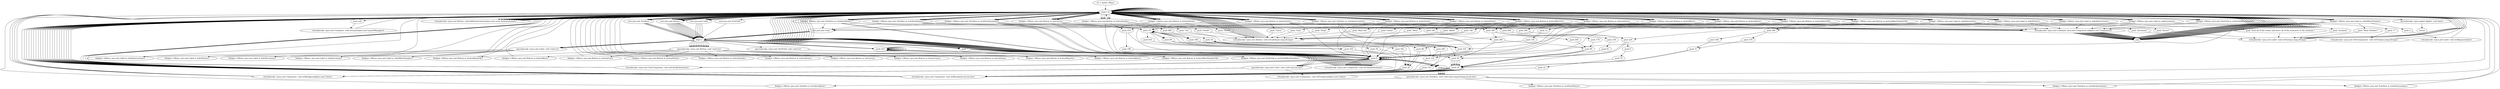 digraph "" {
    "r0 := @this: Mines"
    "load.r r0"
    "r0 := @this: Mines"->"load.r r0";
    "new java.awt.TextArea"
    "load.r r0"->"new java.awt.TextArea";
    "dup1.r"
    "new java.awt.TextArea"->"dup1.r";
    "push \"\""
    "dup1.r"->"push \"\"";
    "push 0"
    "push \"\""->"push 0";
    "push 0"->"push 0";
    "push 1"
    "push 0"->"push 1";
    "specialinvoke <java.awt.TextArea: void <init>(java.lang.String,int,int,int)>"
    "push 1"->"specialinvoke <java.awt.TextArea: void <init>(java.lang.String,int,int,int)>";
    "fieldput <Mines: java.awt.TextArea m_textAreaAbout>"
    "specialinvoke <java.awt.TextArea: void <init>(java.lang.String,int,int,int)>"->"fieldput <Mines: java.awt.TextArea m_textAreaAbout>";
    "fieldput <Mines: java.awt.TextArea m_textAreaAbout>"->"load.r r0";
    "new java.awt.Button"
    "load.r r0"->"new java.awt.Button";
    "new java.awt.Button"->"dup1.r";
    "specialinvoke <java.awt.Button: void <init>()>"
    "dup1.r"->"specialinvoke <java.awt.Button: void <init>()>";
    "fieldput <Mines: java.awt.Button m_buttonAboutOk>"
    "specialinvoke <java.awt.Button: void <init>()>"->"fieldput <Mines: java.awt.Button m_buttonAboutOk>";
    "fieldput <Mines: java.awt.Button m_buttonAboutOk>"->"load.r r0";
    "new java.awt.Label"
    "load.r r0"->"new java.awt.Label";
    "new java.awt.Label"->"dup1.r";
    "specialinvoke <java.awt.Label: void <init>()>"
    "dup1.r"->"specialinvoke <java.awt.Label: void <init>()>";
    "fieldput <Mines: java.awt.Label m_labelInstructions>"
    "specialinvoke <java.awt.Label: void <init>()>"->"fieldput <Mines: java.awt.Label m_labelInstructions>";
    "fieldput <Mines: java.awt.Label m_labelInstructions>"->"load.r r0";
    "load.r r0"->"new java.awt.Label";
    "new java.awt.Label"->"dup1.r";
    "dup1.r"->"specialinvoke <java.awt.Label: void <init>()>";
    "fieldput <Mines: java.awt.Label m_labelStatus>"
    "specialinvoke <java.awt.Label: void <init>()>"->"fieldput <Mines: java.awt.Label m_labelStatus>";
    "fieldput <Mines: java.awt.Label m_labelStatus>"->"load.r r0";
    "load.r r0"->"new java.awt.TextArea";
    "new java.awt.TextArea"->"dup1.r";
    "dup1.r"->"push \"\"";
    "push \"\""->"push 0";
    "push 0"->"push 0";
    "push 0"->"push 1";
    "push 1"->"specialinvoke <java.awt.TextArea: void <init>(java.lang.String,int,int,int)>";
    "fieldput <Mines: java.awt.TextArea m_textAreaStatus>"
    "specialinvoke <java.awt.TextArea: void <init>(java.lang.String,int,int,int)>"->"fieldput <Mines: java.awt.TextArea m_textAreaStatus>";
    "fieldput <Mines: java.awt.TextArea m_textAreaStatus>"->"load.r r0";
    "load.r r0"->"new java.awt.Label";
    "new java.awt.Label"->"dup1.r";
    "dup1.r"->"specialinvoke <java.awt.Label: void <init>()>";
    "fieldput <Mines: java.awt.Label m_labelInventory>"
    "specialinvoke <java.awt.Label: void <init>()>"->"fieldput <Mines: java.awt.Label m_labelInventory>";
    "fieldput <Mines: java.awt.Label m_labelInventory>"->"load.r r0";
    "load.r r0"->"new java.awt.TextArea";
    "new java.awt.TextArea"->"dup1.r";
    "dup1.r"->"push \"\"";
    "push \"\""->"push 0";
    "push 0"->"push 0";
    "push 0"->"push 1";
    "push 1"->"specialinvoke <java.awt.TextArea: void <init>(java.lang.String,int,int,int)>";
    "fieldput <Mines: java.awt.TextArea m_textAreaInventory>"
    "specialinvoke <java.awt.TextArea: void <init>(java.lang.String,int,int,int)>"->"fieldput <Mines: java.awt.TextArea m_textAreaInventory>";
    "fieldput <Mines: java.awt.TextArea m_textAreaInventory>"->"load.r r0";
    "load.r r0"->"new java.awt.Label";
    "new java.awt.Label"->"dup1.r";
    "dup1.r"->"specialinvoke <java.awt.Label: void <init>()>";
    "fieldput <Mines: java.awt.Label m_labelLocation>"
    "specialinvoke <java.awt.Label: void <init>()>"->"fieldput <Mines: java.awt.Label m_labelLocation>";
    "fieldput <Mines: java.awt.Label m_labelLocation>"->"load.r r0";
    "load.r r0"->"new java.awt.TextArea";
    "new java.awt.TextArea"->"dup1.r";
    "dup1.r"->"push \"\"";
    "push \"\""->"push 0";
    "push 0"->"push 0";
    "push 0"->"push 1";
    "push 1"->"specialinvoke <java.awt.TextArea: void <init>(java.lang.String,int,int,int)>";
    "fieldput <Mines: java.awt.TextArea m_textAreaLocation>"
    "specialinvoke <java.awt.TextArea: void <init>(java.lang.String,int,int,int)>"->"fieldput <Mines: java.awt.TextArea m_textAreaLocation>";
    "fieldput <Mines: java.awt.TextArea m_textAreaLocation>"->"load.r r0";
    "load.r r0"->"new java.awt.Button";
    "new java.awt.Button"->"dup1.r";
    "dup1.r"->"specialinvoke <java.awt.Button: void <init>()>";
    "fieldput <Mines: java.awt.Button m_buttonWest>"
    "specialinvoke <java.awt.Button: void <init>()>"->"fieldput <Mines: java.awt.Button m_buttonWest>";
    "fieldput <Mines: java.awt.Button m_buttonWest>"->"load.r r0";
    "load.r r0"->"new java.awt.Button";
    "new java.awt.Button"->"dup1.r";
    "dup1.r"->"specialinvoke <java.awt.Button: void <init>()>";
    "fieldput <Mines: java.awt.Button m_buttonEast>"
    "specialinvoke <java.awt.Button: void <init>()>"->"fieldput <Mines: java.awt.Button m_buttonEast>";
    "fieldput <Mines: java.awt.Button m_buttonEast>"->"load.r r0";
    "load.r r0"->"new java.awt.Button";
    "new java.awt.Button"->"dup1.r";
    "dup1.r"->"specialinvoke <java.awt.Button: void <init>()>";
    "fieldput <Mines: java.awt.Button m_buttonNorth>"
    "specialinvoke <java.awt.Button: void <init>()>"->"fieldput <Mines: java.awt.Button m_buttonNorth>";
    "fieldput <Mines: java.awt.Button m_buttonNorth>"->"load.r r0";
    "load.r r0"->"new java.awt.Button";
    "new java.awt.Button"->"dup1.r";
    "dup1.r"->"specialinvoke <java.awt.Button: void <init>()>";
    "fieldput <Mines: java.awt.Button m_buttonSouth>"
    "specialinvoke <java.awt.Button: void <init>()>"->"fieldput <Mines: java.awt.Button m_buttonSouth>";
    "fieldput <Mines: java.awt.Button m_buttonSouth>"->"load.r r0";
    "load.r r0"->"new java.awt.Button";
    "new java.awt.Button"->"dup1.r";
    "dup1.r"->"specialinvoke <java.awt.Button: void <init>()>";
    "fieldput <Mines: java.awt.Button m_buttonDown>"
    "specialinvoke <java.awt.Button: void <init>()>"->"fieldput <Mines: java.awt.Button m_buttonDown>";
    "fieldput <Mines: java.awt.Button m_buttonDown>"->"load.r r0";
    "load.r r0"->"new java.awt.Button";
    "new java.awt.Button"->"dup1.r";
    "dup1.r"->"specialinvoke <java.awt.Button: void <init>()>";
    "fieldput <Mines: java.awt.Button m_buttonUp>"
    "specialinvoke <java.awt.Button: void <init>()>"->"fieldput <Mines: java.awt.Button m_buttonUp>";
    "fieldput <Mines: java.awt.Button m_buttonUp>"->"load.r r0";
    "load.r r0"->"new java.awt.Button";
    "new java.awt.Button"->"dup1.r";
    "dup1.r"->"specialinvoke <java.awt.Button: void <init>()>";
    "fieldput <Mines: java.awt.Button m_buttonCarry>"
    "specialinvoke <java.awt.Button: void <init>()>"->"fieldput <Mines: java.awt.Button m_buttonCarry>";
    "fieldput <Mines: java.awt.Button m_buttonCarry>"->"load.r r0";
    "load.r r0"->"new java.awt.Button";
    "new java.awt.Button"->"dup1.r";
    "dup1.r"->"specialinvoke <java.awt.Button: void <init>()>";
    "fieldput <Mines: java.awt.Button m_buttonDrop>"
    "specialinvoke <java.awt.Button: void <init>()>"->"fieldput <Mines: java.awt.Button m_buttonDrop>";
    "fieldput <Mines: java.awt.Button m_buttonDrop>"->"load.r r0";
    "load.r r0"->"new java.awt.Button";
    "new java.awt.Button"->"dup1.r";
    "dup1.r"->"specialinvoke <java.awt.Button: void <init>()>";
    "fieldput <Mines: java.awt.Button m_buttonWayOut>"
    "specialinvoke <java.awt.Button: void <init>()>"->"fieldput <Mines: java.awt.Button m_buttonWayOut>";
    "fieldput <Mines: java.awt.Button m_buttonWayOut>"->"load.r r0";
    "load.r r0"->"new java.awt.Button";
    "new java.awt.Button"->"dup1.r";
    "dup1.r"->"specialinvoke <java.awt.Button: void <init>()>";
    "fieldput <Mines: java.awt.Button m_buttonAbout>"
    "specialinvoke <java.awt.Button: void <init>()>"->"fieldput <Mines: java.awt.Button m_buttonAbout>";
    "fieldput <Mines: java.awt.Button m_buttonAbout>"->"load.r r0";
    "load.r r0"->"new java.awt.Label";
    "new java.awt.Label"->"dup1.r";
    "dup1.r"->"specialinvoke <java.awt.Label: void <init>()>";
    "fieldput <Mines: java.awt.Label m_labelMineNumber>"
    "specialinvoke <java.awt.Label: void <init>()>"->"fieldput <Mines: java.awt.Label m_labelMineNumber>";
    "fieldput <Mines: java.awt.Label m_labelMineNumber>"->"load.r r0";
    "new java.awt.TextField"
    "load.r r0"->"new java.awt.TextField";
    "new java.awt.TextField"->"dup1.r";
    "specialinvoke <java.awt.TextField: void <init>()>"
    "dup1.r"->"specialinvoke <java.awt.TextField: void <init>()>";
    "fieldput <Mines: java.awt.TextField m_textFieldMineNumber>"
    "specialinvoke <java.awt.TextField: void <init>()>"->"fieldput <Mines: java.awt.TextField m_textFieldMineNumber>";
    "fieldput <Mines: java.awt.TextField m_textFieldMineNumber>"->"load.r r0";
    "load.r r0"->"new java.awt.Button";
    "new java.awt.Button"->"dup1.r";
    "dup1.r"->"specialinvoke <java.awt.Button: void <init>()>";
    "fieldput <Mines: java.awt.Button m_buttonMineNumberOk>"
    "specialinvoke <java.awt.Button: void <init>()>"->"fieldput <Mines: java.awt.Button m_buttonMineNumberOk>";
    "fieldput <Mines: java.awt.Button m_buttonMineNumberOk>"->"load.r r0";
    "push null"
    "load.r r0"->"push null";
    "virtualinvoke <java.awt.Container: void setLayout(java.awt.LayoutManager)>"
    "push null"->"virtualinvoke <java.awt.Container: void setLayout(java.awt.LayoutManager)>";
    "virtualinvoke <java.awt.Container: void setLayout(java.awt.LayoutManager)>"->"load.r r0";
    "fieldget <Mines: java.awt.TextArea m_textAreaAbout>"
    "load.r r0"->"fieldget <Mines: java.awt.TextArea m_textAreaAbout>";
    "new java.awt.Color"
    "fieldget <Mines: java.awt.TextArea m_textAreaAbout>"->"new java.awt.Color";
    "new java.awt.Color"->"dup1.r";
    "push 255"
    "dup1.r"->"push 255";
    "push 255"->"push 255";
    "push 255"->"push 255";
    "specialinvoke <java.awt.Color: void <init>(int,int,int)>"
    "push 255"->"specialinvoke <java.awt.Color: void <init>(int,int,int)>";
    "virtualinvoke <java.awt.Component: void setBackground(java.awt.Color)>"
    "specialinvoke <java.awt.Color: void <init>(int,int,int)>"->"virtualinvoke <java.awt.Component: void setBackground(java.awt.Color)>";
    "virtualinvoke <java.awt.Component: void setBackground(java.awt.Color)>"->"load.r r0";
    "load.r r0"->"fieldget <Mines: java.awt.TextArea m_textAreaAbout>";
    "fieldget <Mines: java.awt.TextArea m_textAreaAbout>"->"push 0";
    "virtualinvoke <java.awt.TextComponent: void setEditable(boolean)>"
    "push 0"->"virtualinvoke <java.awt.TextComponent: void setEditable(boolean)>";
    "virtualinvoke <java.awt.TextComponent: void setEditable(boolean)>"->"load.r r0";
    "load.r r0"->"fieldget <Mines: java.awt.TextArea m_textAreaAbout>";
    "fieldget <Mines: java.awt.TextArea m_textAreaAbout>"->"push 0";
    "virtualinvoke <java.awt.Component: void setVisible(boolean)>"
    "push 0"->"virtualinvoke <java.awt.Component: void setVisible(boolean)>";
    "virtualinvoke <java.awt.Component: void setVisible(boolean)>"->"load.r r0";
    "load.r r0"->"load.r r0";
    "load.r r0"->"fieldget <Mines: java.awt.TextArea m_textAreaAbout>";
    "virtualinvoke <java.awt.Container: java.awt.Component add(java.awt.Component)>"
    "fieldget <Mines: java.awt.TextArea m_textAreaAbout>"->"virtualinvoke <java.awt.Container: java.awt.Component add(java.awt.Component)>";
    "pop"
    "virtualinvoke <java.awt.Container: java.awt.Component add(java.awt.Component)>"->"pop";
    "pop"->"load.r r0";
    "load.r r0"->"fieldget <Mines: java.awt.TextArea m_textAreaAbout>";
    "push 10"
    "fieldget <Mines: java.awt.TextArea m_textAreaAbout>"->"push 10";
    "push 10"->"push 10";
    "push 610"
    "push 10"->"push 610";
    "push 250"
    "push 610"->"push 250";
    "virtualinvoke <java.awt.Component: void setBounds(int,int,int,int)>"
    "push 250"->"virtualinvoke <java.awt.Component: void setBounds(int,int,int,int)>";
    "virtualinvoke <java.awt.Component: void setBounds(int,int,int,int)>"->"load.r r0";
    "fieldget <Mines: java.awt.Button m_buttonAboutOk>"
    "load.r r0"->"fieldget <Mines: java.awt.Button m_buttonAboutOk>";
    "push \"Ok\""
    "fieldget <Mines: java.awt.Button m_buttonAboutOk>"->"push \"Ok\"";
    "virtualinvoke <java.awt.Button: void setLabel(java.lang.String)>"
    "push \"Ok\""->"virtualinvoke <java.awt.Button: void setLabel(java.lang.String)>";
    "virtualinvoke <java.awt.Button: void setLabel(java.lang.String)>"->"load.r r0";
    "load.r r0"->"fieldget <Mines: java.awt.Button m_buttonAboutOk>";
    "fieldget <Mines: java.awt.Button m_buttonAboutOk>"->"push 0";
    "push 0"->"virtualinvoke <java.awt.Component: void setVisible(boolean)>";
    "virtualinvoke <java.awt.Component: void setVisible(boolean)>"->"load.r r0";
    "load.r r0"->"fieldget <Mines: java.awt.Button m_buttonAboutOk>";
    "fieldget <Mines: java.awt.Button m_buttonAboutOk>"->"load.r r0";
    "virtualinvoke <java.awt.Button: void addActionListener(java.awt.event.ActionListener)>"
    "load.r r0"->"virtualinvoke <java.awt.Button: void addActionListener(java.awt.event.ActionListener)>";
    "virtualinvoke <java.awt.Button: void addActionListener(java.awt.event.ActionListener)>"->"load.r r0";
    "load.r r0"->"load.r r0";
    "load.r r0"->"fieldget <Mines: java.awt.Button m_buttonAboutOk>";
    "fieldget <Mines: java.awt.Button m_buttonAboutOk>"->"virtualinvoke <java.awt.Container: java.awt.Component add(java.awt.Component)>";
    "virtualinvoke <java.awt.Container: java.awt.Component add(java.awt.Component)>"->"pop";
    "pop"->"load.r r0";
    "load.r r0"->"fieldget <Mines: java.awt.Button m_buttonAboutOk>";
    "push 290"
    "fieldget <Mines: java.awt.Button m_buttonAboutOk>"->"push 290";
    "push 270"
    "push 290"->"push 270";
    "push 31"
    "push 270"->"push 31";
    "push 24"
    "push 31"->"push 24";
    "push 24"->"virtualinvoke <java.awt.Component: void setBounds(int,int,int,int)>";
    "virtualinvoke <java.awt.Component: void setBounds(int,int,int,int)>"->"load.r r0";
    "fieldget <Mines: java.awt.Label m_labelInstructions>"
    "load.r r0"->"fieldget <Mines: java.awt.Label m_labelInstructions>";
    "push \"Visit all of the rooms and move all of the treasures to the entrance.\""
    "fieldget <Mines: java.awt.Label m_labelInstructions>"->"push \"Visit all of the rooms and move all of the treasures to the entrance.\"";
    "virtualinvoke <java.awt.Label: void setText(java.lang.String)>"
    "push \"Visit all of the rooms and move all of the treasures to the entrance.\""->"virtualinvoke <java.awt.Label: void setText(java.lang.String)>";
    "virtualinvoke <java.awt.Label: void setText(java.lang.String)>"->"load.r r0";
    "load.r r0"->"load.r r0";
    "load.r r0"->"fieldget <Mines: java.awt.Label m_labelInstructions>";
    "fieldget <Mines: java.awt.Label m_labelInstructions>"->"virtualinvoke <java.awt.Container: java.awt.Component add(java.awt.Component)>";
    "virtualinvoke <java.awt.Container: java.awt.Component add(java.awt.Component)>"->"pop";
    "pop"->"load.r r0";
    "load.r r0"->"fieldget <Mines: java.awt.Label m_labelInstructions>";
    "fieldget <Mines: java.awt.Label m_labelInstructions>"->"push 10";
    "push 90"
    "push 10"->"push 90";
    "push 592"
    "push 90"->"push 592";
    "push 20"
    "push 592"->"push 20";
    "push 20"->"virtualinvoke <java.awt.Component: void setBounds(int,int,int,int)>";
    "virtualinvoke <java.awt.Component: void setBounds(int,int,int,int)>"->"load.r r0";
    "fieldget <Mines: java.awt.Label m_labelStatus>"
    "load.r r0"->"fieldget <Mines: java.awt.Label m_labelStatus>";
    "push \"Status\""
    "fieldget <Mines: java.awt.Label m_labelStatus>"->"push \"Status\"";
    "push \"Status\""->"virtualinvoke <java.awt.Label: void setText(java.lang.String)>";
    "virtualinvoke <java.awt.Label: void setText(java.lang.String)>"->"load.r r0";
    "load.r r0"->"fieldget <Mines: java.awt.Label m_labelStatus>";
    "fieldget <Mines: java.awt.Label m_labelStatus>"->"push 0";
    "push 0"->"virtualinvoke <java.awt.Component: void setVisible(boolean)>";
    "virtualinvoke <java.awt.Component: void setVisible(boolean)>"->"load.r r0";
    "load.r r0"->"load.r r0";
    "load.r r0"->"fieldget <Mines: java.awt.Label m_labelStatus>";
    "fieldget <Mines: java.awt.Label m_labelStatus>"->"virtualinvoke <java.awt.Container: java.awt.Component add(java.awt.Component)>";
    "virtualinvoke <java.awt.Container: java.awt.Component add(java.awt.Component)>"->"pop";
    "pop"->"load.r r0";
    "load.r r0"->"fieldget <Mines: java.awt.Label m_labelStatus>";
    "fieldget <Mines: java.awt.Label m_labelStatus>"->"push 10";
    "push 10"->"push 10";
    "push 78"
    "push 10"->"push 78";
    "push 78"->"push 20";
    "push 20"->"virtualinvoke <java.awt.Component: void setBounds(int,int,int,int)>";
    "virtualinvoke <java.awt.Component: void setBounds(int,int,int,int)>"->"load.r r0";
    "fieldget <Mines: java.awt.TextArea m_textAreaStatus>"
    "load.r r0"->"fieldget <Mines: java.awt.TextArea m_textAreaStatus>";
    "fieldget <Mines: java.awt.TextArea m_textAreaStatus>"->"new java.awt.Color";
    "new java.awt.Color"->"dup1.r";
    "dup1.r"->"push 255";
    "push 255"->"push 255";
    "push 255"->"push 255";
    "push 255"->"specialinvoke <java.awt.Color: void <init>(int,int,int)>";
    "specialinvoke <java.awt.Color: void <init>(int,int,int)>"->"virtualinvoke <java.awt.Component: void setBackground(java.awt.Color)>";
    "virtualinvoke <java.awt.Component: void setBackground(java.awt.Color)>"->"load.r r0";
    "load.r r0"->"fieldget <Mines: java.awt.TextArea m_textAreaStatus>";
    "fieldget <Mines: java.awt.TextArea m_textAreaStatus>"->"push 0";
    "push 0"->"virtualinvoke <java.awt.TextComponent: void setEditable(boolean)>";
    "virtualinvoke <java.awt.TextComponent: void setEditable(boolean)>"->"load.r r0";
    "load.r r0"->"fieldget <Mines: java.awt.TextArea m_textAreaStatus>";
    "fieldget <Mines: java.awt.TextArea m_textAreaStatus>"->"push 0";
    "push 0"->"virtualinvoke <java.awt.Component: void setVisible(boolean)>";
    "virtualinvoke <java.awt.Component: void setVisible(boolean)>"->"load.r r0";
    "load.r r0"->"load.r r0";
    "load.r r0"->"fieldget <Mines: java.awt.TextArea m_textAreaStatus>";
    "fieldget <Mines: java.awt.TextArea m_textAreaStatus>"->"virtualinvoke <java.awt.Container: java.awt.Component add(java.awt.Component)>";
    "virtualinvoke <java.awt.Container: java.awt.Component add(java.awt.Component)>"->"pop";
    "pop"->"load.r r0";
    "load.r r0"->"fieldget <Mines: java.awt.TextArea m_textAreaStatus>";
    "fieldget <Mines: java.awt.TextArea m_textAreaStatus>"->"push 10";
    "push 34"
    "push 10"->"push 34";
    "push 280"
    "push 34"->"push 280";
    "push 116"
    "push 280"->"push 116";
    "push 116"->"virtualinvoke <java.awt.Component: void setBounds(int,int,int,int)>";
    "virtualinvoke <java.awt.Component: void setBounds(int,int,int,int)>"->"load.r r0";
    "fieldget <Mines: java.awt.Label m_labelInventory>"
    "load.r r0"->"fieldget <Mines: java.awt.Label m_labelInventory>";
    "push \"Inventory\""
    "fieldget <Mines: java.awt.Label m_labelInventory>"->"push \"Inventory\"";
    "push \"Inventory\""->"virtualinvoke <java.awt.Label: void setText(java.lang.String)>";
    "virtualinvoke <java.awt.Label: void setText(java.lang.String)>"->"load.r r0";
    "load.r r0"->"fieldget <Mines: java.awt.Label m_labelInventory>";
    "fieldget <Mines: java.awt.Label m_labelInventory>"->"push 0";
    "push 0"->"virtualinvoke <java.awt.Component: void setVisible(boolean)>";
    "virtualinvoke <java.awt.Component: void setVisible(boolean)>"->"load.r r0";
    "load.r r0"->"load.r r0";
    "load.r r0"->"fieldget <Mines: java.awt.Label m_labelInventory>";
    "fieldget <Mines: java.awt.Label m_labelInventory>"->"virtualinvoke <java.awt.Container: java.awt.Component add(java.awt.Component)>";
    "virtualinvoke <java.awt.Container: java.awt.Component add(java.awt.Component)>"->"pop";
    "pop"->"load.r r0";
    "load.r r0"->"fieldget <Mines: java.awt.Label m_labelInventory>";
    "push 12"
    "fieldget <Mines: java.awt.Label m_labelInventory>"->"push 12";
    "push 156"
    "push 12"->"push 156";
    "push 88"
    "push 156"->"push 88";
    "push 88"->"push 20";
    "push 20"->"virtualinvoke <java.awt.Component: void setBounds(int,int,int,int)>";
    "virtualinvoke <java.awt.Component: void setBounds(int,int,int,int)>"->"load.r r0";
    "fieldget <Mines: java.awt.TextArea m_textAreaInventory>"
    "load.r r0"->"fieldget <Mines: java.awt.TextArea m_textAreaInventory>";
    "fieldget <Mines: java.awt.TextArea m_textAreaInventory>"->"new java.awt.Color";
    "new java.awt.Color"->"dup1.r";
    "dup1.r"->"push 255";
    "push 255"->"push 255";
    "push 255"->"push 255";
    "push 255"->"specialinvoke <java.awt.Color: void <init>(int,int,int)>";
    "specialinvoke <java.awt.Color: void <init>(int,int,int)>"->"virtualinvoke <java.awt.Component: void setBackground(java.awt.Color)>";
    "virtualinvoke <java.awt.Component: void setBackground(java.awt.Color)>"->"load.r r0";
    "load.r r0"->"fieldget <Mines: java.awt.TextArea m_textAreaInventory>";
    "fieldget <Mines: java.awt.TextArea m_textAreaInventory>"->"push 0";
    "push 0"->"virtualinvoke <java.awt.TextComponent: void setEditable(boolean)>";
    "virtualinvoke <java.awt.TextComponent: void setEditable(boolean)>"->"load.r r0";
    "load.r r0"->"fieldget <Mines: java.awt.TextArea m_textAreaInventory>";
    "fieldget <Mines: java.awt.TextArea m_textAreaInventory>"->"push 0";
    "push 0"->"virtualinvoke <java.awt.Component: void setVisible(boolean)>";
    "virtualinvoke <java.awt.Component: void setVisible(boolean)>"->"load.r r0";
    "load.r r0"->"load.r r0";
    "load.r r0"->"fieldget <Mines: java.awt.TextArea m_textAreaInventory>";
    "fieldget <Mines: java.awt.TextArea m_textAreaInventory>"->"virtualinvoke <java.awt.Container: java.awt.Component add(java.awt.Component)>";
    "virtualinvoke <java.awt.Container: java.awt.Component add(java.awt.Component)>"->"pop";
    "pop"->"load.r r0";
    "load.r r0"->"fieldget <Mines: java.awt.TextArea m_textAreaInventory>";
    "fieldget <Mines: java.awt.TextArea m_textAreaInventory>"->"push 10";
    "push 180"
    "push 10"->"push 180";
    "push 180"->"push 280";
    "push 120"
    "push 280"->"push 120";
    "push 120"->"virtualinvoke <java.awt.Component: void setBounds(int,int,int,int)>";
    "virtualinvoke <java.awt.Component: void setBounds(int,int,int,int)>"->"load.r r0";
    "fieldget <Mines: java.awt.Label m_labelLocation>"
    "load.r r0"->"fieldget <Mines: java.awt.Label m_labelLocation>";
    "push \"Location\""
    "fieldget <Mines: java.awt.Label m_labelLocation>"->"push \"Location\"";
    "push \"Location\""->"virtualinvoke <java.awt.Label: void setText(java.lang.String)>";
    "virtualinvoke <java.awt.Label: void setText(java.lang.String)>"->"load.r r0";
    "load.r r0"->"fieldget <Mines: java.awt.Label m_labelLocation>";
    "fieldget <Mines: java.awt.Label m_labelLocation>"->"push 0";
    "push 0"->"virtualinvoke <java.awt.Component: void setVisible(boolean)>";
    "virtualinvoke <java.awt.Component: void setVisible(boolean)>"->"load.r r0";
    "load.r r0"->"load.r r0";
    "load.r r0"->"fieldget <Mines: java.awt.Label m_labelLocation>";
    "fieldget <Mines: java.awt.Label m_labelLocation>"->"virtualinvoke <java.awt.Container: java.awt.Component add(java.awt.Component)>";
    "virtualinvoke <java.awt.Container: java.awt.Component add(java.awt.Component)>"->"pop";
    "pop"->"load.r r0";
    "load.r r0"->"fieldget <Mines: java.awt.Label m_labelLocation>";
    "push 310"
    "fieldget <Mines: java.awt.Label m_labelLocation>"->"push 310";
    "push 310"->"push 10";
    "push 10"->"push 88";
    "push 88"->"push 20";
    "push 20"->"virtualinvoke <java.awt.Component: void setBounds(int,int,int,int)>";
    "virtualinvoke <java.awt.Component: void setBounds(int,int,int,int)>"->"load.r r0";
    "fieldget <Mines: java.awt.TextArea m_textAreaLocation>"
    "load.r r0"->"fieldget <Mines: java.awt.TextArea m_textAreaLocation>";
    "fieldget <Mines: java.awt.TextArea m_textAreaLocation>"->"new java.awt.Color";
    "new java.awt.Color"->"dup1.r";
    "dup1.r"->"push 255";
    "push 255"->"push 255";
    "push 255"->"push 255";
    "push 255"->"specialinvoke <java.awt.Color: void <init>(int,int,int)>";
    "specialinvoke <java.awt.Color: void <init>(int,int,int)>"->"virtualinvoke <java.awt.Component: void setBackground(java.awt.Color)>";
    "virtualinvoke <java.awt.Component: void setBackground(java.awt.Color)>"->"load.r r0";
    "load.r r0"->"fieldget <Mines: java.awt.TextArea m_textAreaLocation>";
    "fieldget <Mines: java.awt.TextArea m_textAreaLocation>"->"push 0";
    "push 0"->"virtualinvoke <java.awt.TextComponent: void setEditable(boolean)>";
    "virtualinvoke <java.awt.TextComponent: void setEditable(boolean)>"->"load.r r0";
    "load.r r0"->"fieldget <Mines: java.awt.TextArea m_textAreaLocation>";
    "fieldget <Mines: java.awt.TextArea m_textAreaLocation>"->"push 0";
    "push 0"->"virtualinvoke <java.awt.Component: void setVisible(boolean)>";
    "virtualinvoke <java.awt.Component: void setVisible(boolean)>"->"load.r r0";
    "load.r r0"->"load.r r0";
    "load.r r0"->"fieldget <Mines: java.awt.TextArea m_textAreaLocation>";
    "fieldget <Mines: java.awt.TextArea m_textAreaLocation>"->"virtualinvoke <java.awt.Container: java.awt.Component add(java.awt.Component)>";
    "virtualinvoke <java.awt.Container: java.awt.Component add(java.awt.Component)>"->"pop";
    "pop"->"load.r r0";
    "load.r r0"->"fieldget <Mines: java.awt.TextArea m_textAreaLocation>";
    "fieldget <Mines: java.awt.TextArea m_textAreaLocation>"->"push 310";
    "push 310"->"push 34";
    "push 34"->"push 310";
    "push 310"->"push 116";
    "push 116"->"virtualinvoke <java.awt.Component: void setBounds(int,int,int,int)>";
    "virtualinvoke <java.awt.Component: void setBounds(int,int,int,int)>"->"load.r r0";
    "fieldget <Mines: java.awt.Button m_buttonWest>"
    "load.r r0"->"fieldget <Mines: java.awt.Button m_buttonWest>";
    "push \"West\""
    "fieldget <Mines: java.awt.Button m_buttonWest>"->"push \"West\"";
    "push \"West\""->"virtualinvoke <java.awt.Button: void setLabel(java.lang.String)>";
    "virtualinvoke <java.awt.Button: void setLabel(java.lang.String)>"->"load.r r0";
    "load.r r0"->"fieldget <Mines: java.awt.Button m_buttonWest>";
    "fieldget <Mines: java.awt.Button m_buttonWest>"->"push 0";
    "push 0"->"virtualinvoke <java.awt.Component: void setVisible(boolean)>";
    "virtualinvoke <java.awt.Component: void setVisible(boolean)>"->"load.r r0";
    "load.r r0"->"fieldget <Mines: java.awt.Button m_buttonWest>";
    "fieldget <Mines: java.awt.Button m_buttonWest>"->"load.r r0";
    "load.r r0"->"virtualinvoke <java.awt.Button: void addActionListener(java.awt.event.ActionListener)>";
    "virtualinvoke <java.awt.Button: void addActionListener(java.awt.event.ActionListener)>"->"load.r r0";
    "load.r r0"->"load.r r0";
    "load.r r0"->"fieldget <Mines: java.awt.Button m_buttonWest>";
    "fieldget <Mines: java.awt.Button m_buttonWest>"->"virtualinvoke <java.awt.Container: java.awt.Component add(java.awt.Component)>";
    "virtualinvoke <java.awt.Container: java.awt.Component add(java.awt.Component)>"->"pop";
    "pop"->"load.r r0";
    "load.r r0"->"fieldget <Mines: java.awt.Button m_buttonWest>";
    "push 360"
    "fieldget <Mines: java.awt.Button m_buttonWest>"->"push 360";
    "push 220"
    "push 360"->"push 220";
    "push 50"
    "push 220"->"push 50";
    "push 50"->"push 24";
    "push 24"->"virtualinvoke <java.awt.Component: void setBounds(int,int,int,int)>";
    "virtualinvoke <java.awt.Component: void setBounds(int,int,int,int)>"->"load.r r0";
    "fieldget <Mines: java.awt.Button m_buttonEast>"
    "load.r r0"->"fieldget <Mines: java.awt.Button m_buttonEast>";
    "push \"East\""
    "fieldget <Mines: java.awt.Button m_buttonEast>"->"push \"East\"";
    "push \"East\""->"virtualinvoke <java.awt.Button: void setLabel(java.lang.String)>";
    "virtualinvoke <java.awt.Button: void setLabel(java.lang.String)>"->"load.r r0";
    "load.r r0"->"fieldget <Mines: java.awt.Button m_buttonEast>";
    "fieldget <Mines: java.awt.Button m_buttonEast>"->"push 0";
    "push 0"->"virtualinvoke <java.awt.Component: void setVisible(boolean)>";
    "virtualinvoke <java.awt.Component: void setVisible(boolean)>"->"load.r r0";
    "load.r r0"->"fieldget <Mines: java.awt.Button m_buttonEast>";
    "fieldget <Mines: java.awt.Button m_buttonEast>"->"load.r r0";
    "load.r r0"->"virtualinvoke <java.awt.Button: void addActionListener(java.awt.event.ActionListener)>";
    "virtualinvoke <java.awt.Button: void addActionListener(java.awt.event.ActionListener)>"->"load.r r0";
    "load.r r0"->"load.r r0";
    "load.r r0"->"fieldget <Mines: java.awt.Button m_buttonEast>";
    "fieldget <Mines: java.awt.Button m_buttonEast>"->"virtualinvoke <java.awt.Container: java.awt.Component add(java.awt.Component)>";
    "virtualinvoke <java.awt.Container: java.awt.Component add(java.awt.Component)>"->"pop";
    "pop"->"load.r r0";
    "load.r r0"->"fieldget <Mines: java.awt.Button m_buttonEast>";
    "push 460"
    "fieldget <Mines: java.awt.Button m_buttonEast>"->"push 460";
    "push 460"->"push 220";
    "push 220"->"push 50";
    "push 50"->"push 24";
    "push 24"->"virtualinvoke <java.awt.Component: void setBounds(int,int,int,int)>";
    "virtualinvoke <java.awt.Component: void setBounds(int,int,int,int)>"->"load.r r0";
    "fieldget <Mines: java.awt.Button m_buttonNorth>"
    "load.r r0"->"fieldget <Mines: java.awt.Button m_buttonNorth>";
    "push \"North\""
    "fieldget <Mines: java.awt.Button m_buttonNorth>"->"push \"North\"";
    "push \"North\""->"virtualinvoke <java.awt.Button: void setLabel(java.lang.String)>";
    "virtualinvoke <java.awt.Button: void setLabel(java.lang.String)>"->"load.r r0";
    "load.r r0"->"fieldget <Mines: java.awt.Button m_buttonNorth>";
    "fieldget <Mines: java.awt.Button m_buttonNorth>"->"push 0";
    "push 0"->"virtualinvoke <java.awt.Component: void setVisible(boolean)>";
    "virtualinvoke <java.awt.Component: void setVisible(boolean)>"->"load.r r0";
    "load.r r0"->"fieldget <Mines: java.awt.Button m_buttonNorth>";
    "fieldget <Mines: java.awt.Button m_buttonNorth>"->"load.r r0";
    "load.r r0"->"virtualinvoke <java.awt.Button: void addActionListener(java.awt.event.ActionListener)>";
    "virtualinvoke <java.awt.Button: void addActionListener(java.awt.event.ActionListener)>"->"load.r r0";
    "load.r r0"->"load.r r0";
    "load.r r0"->"fieldget <Mines: java.awt.Button m_buttonNorth>";
    "fieldget <Mines: java.awt.Button m_buttonNorth>"->"virtualinvoke <java.awt.Container: java.awt.Component add(java.awt.Component)>";
    "virtualinvoke <java.awt.Container: java.awt.Component add(java.awt.Component)>"->"pop";
    "pop"->"load.r r0";
    "load.r r0"->"fieldget <Mines: java.awt.Button m_buttonNorth>";
    "push 410"
    "fieldget <Mines: java.awt.Button m_buttonNorth>"->"push 410";
    "push 190"
    "push 410"->"push 190";
    "push 190"->"push 50";
    "push 50"->"push 24";
    "push 24"->"virtualinvoke <java.awt.Component: void setBounds(int,int,int,int)>";
    "virtualinvoke <java.awt.Component: void setBounds(int,int,int,int)>"->"load.r r0";
    "fieldget <Mines: java.awt.Button m_buttonSouth>"
    "load.r r0"->"fieldget <Mines: java.awt.Button m_buttonSouth>";
    "push \"South\""
    "fieldget <Mines: java.awt.Button m_buttonSouth>"->"push \"South\"";
    "push \"South\""->"virtualinvoke <java.awt.Button: void setLabel(java.lang.String)>";
    "virtualinvoke <java.awt.Button: void setLabel(java.lang.String)>"->"load.r r0";
    "load.r r0"->"fieldget <Mines: java.awt.Button m_buttonSouth>";
    "fieldget <Mines: java.awt.Button m_buttonSouth>"->"push 0";
    "push 0"->"virtualinvoke <java.awt.Component: void setVisible(boolean)>";
    "virtualinvoke <java.awt.Component: void setVisible(boolean)>"->"load.r r0";
    "load.r r0"->"fieldget <Mines: java.awt.Button m_buttonSouth>";
    "fieldget <Mines: java.awt.Button m_buttonSouth>"->"load.r r0";
    "load.r r0"->"virtualinvoke <java.awt.Button: void addActionListener(java.awt.event.ActionListener)>";
    "virtualinvoke <java.awt.Button: void addActionListener(java.awt.event.ActionListener)>"->"load.r r0";
    "load.r r0"->"load.r r0";
    "load.r r0"->"fieldget <Mines: java.awt.Button m_buttonSouth>";
    "fieldget <Mines: java.awt.Button m_buttonSouth>"->"virtualinvoke <java.awt.Container: java.awt.Component add(java.awt.Component)>";
    "virtualinvoke <java.awt.Container: java.awt.Component add(java.awt.Component)>"->"pop";
    "pop"->"load.r r0";
    "load.r r0"->"fieldget <Mines: java.awt.Button m_buttonSouth>";
    "fieldget <Mines: java.awt.Button m_buttonSouth>"->"push 410";
    "push 410"->"push 250";
    "push 250"->"push 50";
    "push 50"->"push 24";
    "push 24"->"virtualinvoke <java.awt.Component: void setBounds(int,int,int,int)>";
    "virtualinvoke <java.awt.Component: void setBounds(int,int,int,int)>"->"load.r r0";
    "fieldget <Mines: java.awt.Button m_buttonDown>"
    "load.r r0"->"fieldget <Mines: java.awt.Button m_buttonDown>";
    "push \"Down\""
    "fieldget <Mines: java.awt.Button m_buttonDown>"->"push \"Down\"";
    "push \"Down\""->"virtualinvoke <java.awt.Button: void setLabel(java.lang.String)>";
    "virtualinvoke <java.awt.Button: void setLabel(java.lang.String)>"->"load.r r0";
    "load.r r0"->"fieldget <Mines: java.awt.Button m_buttonDown>";
    "fieldget <Mines: java.awt.Button m_buttonDown>"->"push 0";
    "push 0"->"virtualinvoke <java.awt.Component: void setVisible(boolean)>";
    "virtualinvoke <java.awt.Component: void setVisible(boolean)>"->"load.r r0";
    "load.r r0"->"fieldget <Mines: java.awt.Button m_buttonDown>";
    "fieldget <Mines: java.awt.Button m_buttonDown>"->"load.r r0";
    "load.r r0"->"virtualinvoke <java.awt.Button: void addActionListener(java.awt.event.ActionListener)>";
    "virtualinvoke <java.awt.Button: void addActionListener(java.awt.event.ActionListener)>"->"load.r r0";
    "load.r r0"->"load.r r0";
    "load.r r0"->"fieldget <Mines: java.awt.Button m_buttonDown>";
    "fieldget <Mines: java.awt.Button m_buttonDown>"->"virtualinvoke <java.awt.Container: java.awt.Component add(java.awt.Component)>";
    "virtualinvoke <java.awt.Container: java.awt.Component add(java.awt.Component)>"->"pop";
    "pop"->"load.r r0";
    "load.r r0"->"fieldget <Mines: java.awt.Button m_buttonDown>";
    "push 340"
    "fieldget <Mines: java.awt.Button m_buttonDown>"->"push 340";
    "push 260"
    "push 340"->"push 260";
    "push 260"->"push 50";
    "push 50"->"push 24";
    "push 24"->"virtualinvoke <java.awt.Component: void setBounds(int,int,int,int)>";
    "virtualinvoke <java.awt.Component: void setBounds(int,int,int,int)>"->"load.r r0";
    "fieldget <Mines: java.awt.Button m_buttonUp>"
    "load.r r0"->"fieldget <Mines: java.awt.Button m_buttonUp>";
    "push \"Up\""
    "fieldget <Mines: java.awt.Button m_buttonUp>"->"push \"Up\"";
    "push \"Up\""->"virtualinvoke <java.awt.Button: void setLabel(java.lang.String)>";
    "virtualinvoke <java.awt.Button: void setLabel(java.lang.String)>"->"load.r r0";
    "load.r r0"->"fieldget <Mines: java.awt.Button m_buttonUp>";
    "fieldget <Mines: java.awt.Button m_buttonUp>"->"push 0";
    "push 0"->"virtualinvoke <java.awt.Component: void setVisible(boolean)>";
    "virtualinvoke <java.awt.Component: void setVisible(boolean)>"->"load.r r0";
    "load.r r0"->"fieldget <Mines: java.awt.Button m_buttonUp>";
    "fieldget <Mines: java.awt.Button m_buttonUp>"->"load.r r0";
    "load.r r0"->"virtualinvoke <java.awt.Button: void addActionListener(java.awt.event.ActionListener)>";
    "virtualinvoke <java.awt.Button: void addActionListener(java.awt.event.ActionListener)>"->"load.r r0";
    "load.r r0"->"load.r r0";
    "load.r r0"->"fieldget <Mines: java.awt.Button m_buttonUp>";
    "fieldget <Mines: java.awt.Button m_buttonUp>"->"virtualinvoke <java.awt.Container: java.awt.Component add(java.awt.Component)>";
    "virtualinvoke <java.awt.Container: java.awt.Component add(java.awt.Component)>"->"pop";
    "pop"->"load.r r0";
    "load.r r0"->"fieldget <Mines: java.awt.Button m_buttonUp>";
    "push 480"
    "fieldget <Mines: java.awt.Button m_buttonUp>"->"push 480";
    "push 480"->"push 180";
    "push 180"->"push 50";
    "push 50"->"push 24";
    "push 24"->"virtualinvoke <java.awt.Component: void setBounds(int,int,int,int)>";
    "virtualinvoke <java.awt.Component: void setBounds(int,int,int,int)>"->"load.r r0";
    "fieldget <Mines: java.awt.Button m_buttonCarry>"
    "load.r r0"->"fieldget <Mines: java.awt.Button m_buttonCarry>";
    "fieldget <Mines: java.awt.Button m_buttonCarry>"->"new java.awt.Color";
    "new java.awt.Color"->"dup1.r";
    "dup1.r"->"push 0";
    "push 0"->"push 0";
    "push 0"->"push 0";
    "push 0"->"specialinvoke <java.awt.Color: void <init>(int,int,int)>";
    "virtualinvoke <java.awt.Component: void setForeground(java.awt.Color)>"
    "specialinvoke <java.awt.Color: void <init>(int,int,int)>"->"virtualinvoke <java.awt.Component: void setForeground(java.awt.Color)>";
    "virtualinvoke <java.awt.Component: void setForeground(java.awt.Color)>"->"load.r r0";
    "load.r r0"->"fieldget <Mines: java.awt.Button m_buttonCarry>";
    "push \"Carry\""
    "fieldget <Mines: java.awt.Button m_buttonCarry>"->"push \"Carry\"";
    "push \"Carry\""->"virtualinvoke <java.awt.Button: void setLabel(java.lang.String)>";
    "virtualinvoke <java.awt.Button: void setLabel(java.lang.String)>"->"load.r r0";
    "load.r r0"->"fieldget <Mines: java.awt.Button m_buttonCarry>";
    "fieldget <Mines: java.awt.Button m_buttonCarry>"->"push 0";
    "push 0"->"virtualinvoke <java.awt.Component: void setVisible(boolean)>";
    "virtualinvoke <java.awt.Component: void setVisible(boolean)>"->"load.r r0";
    "load.r r0"->"fieldget <Mines: java.awt.Button m_buttonCarry>";
    "fieldget <Mines: java.awt.Button m_buttonCarry>"->"load.r r0";
    "load.r r0"->"virtualinvoke <java.awt.Button: void addActionListener(java.awt.event.ActionListener)>";
    "virtualinvoke <java.awt.Button: void addActionListener(java.awt.event.ActionListener)>"->"load.r r0";
    "load.r r0"->"load.r r0";
    "load.r r0"->"fieldget <Mines: java.awt.Button m_buttonCarry>";
    "fieldget <Mines: java.awt.Button m_buttonCarry>"->"virtualinvoke <java.awt.Container: java.awt.Component add(java.awt.Component)>";
    "virtualinvoke <java.awt.Container: java.awt.Component add(java.awt.Component)>"->"pop";
    "pop"->"load.r r0";
    "load.r r0"->"fieldget <Mines: java.awt.Button m_buttonCarry>";
    "push 560"
    "fieldget <Mines: java.awt.Button m_buttonCarry>"->"push 560";
    "push 170"
    "push 560"->"push 170";
    "push 60"
    "push 170"->"push 60";
    "push 60"->"push 24";
    "push 24"->"virtualinvoke <java.awt.Component: void setBounds(int,int,int,int)>";
    "virtualinvoke <java.awt.Component: void setBounds(int,int,int,int)>"->"load.r r0";
    "fieldget <Mines: java.awt.Button m_buttonDrop>"
    "load.r r0"->"fieldget <Mines: java.awt.Button m_buttonDrop>";
    "push \"Drop\""
    "fieldget <Mines: java.awt.Button m_buttonDrop>"->"push \"Drop\"";
    "push \"Drop\""->"virtualinvoke <java.awt.Button: void setLabel(java.lang.String)>";
    "virtualinvoke <java.awt.Button: void setLabel(java.lang.String)>"->"load.r r0";
    "load.r r0"->"fieldget <Mines: java.awt.Button m_buttonDrop>";
    "fieldget <Mines: java.awt.Button m_buttonDrop>"->"push 0";
    "push 0"->"virtualinvoke <java.awt.Component: void setVisible(boolean)>";
    "virtualinvoke <java.awt.Component: void setVisible(boolean)>"->"load.r r0";
    "load.r r0"->"fieldget <Mines: java.awt.Button m_buttonDrop>";
    "fieldget <Mines: java.awt.Button m_buttonDrop>"->"load.r r0";
    "load.r r0"->"virtualinvoke <java.awt.Button: void addActionListener(java.awt.event.ActionListener)>";
    "virtualinvoke <java.awt.Button: void addActionListener(java.awt.event.ActionListener)>"->"load.r r0";
    "load.r r0"->"load.r r0";
    "load.r r0"->"fieldget <Mines: java.awt.Button m_buttonDrop>";
    "fieldget <Mines: java.awt.Button m_buttonDrop>"->"virtualinvoke <java.awt.Container: java.awt.Component add(java.awt.Component)>";
    "virtualinvoke <java.awt.Container: java.awt.Component add(java.awt.Component)>"->"pop";
    "pop"->"load.r r0";
    "load.r r0"->"fieldget <Mines: java.awt.Button m_buttonDrop>";
    "fieldget <Mines: java.awt.Button m_buttonDrop>"->"push 560";
    "push 200"
    "push 560"->"push 200";
    "push 200"->"push 60";
    "push 60"->"push 24";
    "push 24"->"virtualinvoke <java.awt.Component: void setBounds(int,int,int,int)>";
    "virtualinvoke <java.awt.Component: void setBounds(int,int,int,int)>"->"load.r r0";
    "fieldget <Mines: java.awt.Button m_buttonWayOut>"
    "load.r r0"->"fieldget <Mines: java.awt.Button m_buttonWayOut>";
    "push \"Way Out\""
    "fieldget <Mines: java.awt.Button m_buttonWayOut>"->"push \"Way Out\"";
    "push \"Way Out\""->"virtualinvoke <java.awt.Button: void setLabel(java.lang.String)>";
    "virtualinvoke <java.awt.Button: void setLabel(java.lang.String)>"->"load.r r0";
    "load.r r0"->"fieldget <Mines: java.awt.Button m_buttonWayOut>";
    "fieldget <Mines: java.awt.Button m_buttonWayOut>"->"push 0";
    "push 0"->"virtualinvoke <java.awt.Component: void setVisible(boolean)>";
    "virtualinvoke <java.awt.Component: void setVisible(boolean)>"->"load.r r0";
    "load.r r0"->"fieldget <Mines: java.awt.Button m_buttonWayOut>";
    "fieldget <Mines: java.awt.Button m_buttonWayOut>"->"load.r r0";
    "load.r r0"->"virtualinvoke <java.awt.Button: void addActionListener(java.awt.event.ActionListener)>";
    "virtualinvoke <java.awt.Button: void addActionListener(java.awt.event.ActionListener)>"->"load.r r0";
    "load.r r0"->"load.r r0";
    "load.r r0"->"fieldget <Mines: java.awt.Button m_buttonWayOut>";
    "fieldget <Mines: java.awt.Button m_buttonWayOut>"->"virtualinvoke <java.awt.Container: java.awt.Component add(java.awt.Component)>";
    "virtualinvoke <java.awt.Container: java.awt.Component add(java.awt.Component)>"->"pop";
    "pop"->"load.r r0";
    "load.r r0"->"fieldget <Mines: java.awt.Button m_buttonWayOut>";
    "fieldget <Mines: java.awt.Button m_buttonWayOut>"->"push 560";
    "push 230"
    "push 560"->"push 230";
    "push 61"
    "push 230"->"push 61";
    "push 61"->"push 24";
    "push 24"->"virtualinvoke <java.awt.Component: void setBounds(int,int,int,int)>";
    "virtualinvoke <java.awt.Component: void setBounds(int,int,int,int)>"->"load.r r0";
    "fieldget <Mines: java.awt.Button m_buttonAbout>"
    "load.r r0"->"fieldget <Mines: java.awt.Button m_buttonAbout>";
    "push \"About\""
    "fieldget <Mines: java.awt.Button m_buttonAbout>"->"push \"About\"";
    "push \"About\""->"virtualinvoke <java.awt.Button: void setLabel(java.lang.String)>";
    "virtualinvoke <java.awt.Button: void setLabel(java.lang.String)>"->"load.r r0";
    "load.r r0"->"fieldget <Mines: java.awt.Button m_buttonAbout>";
    "fieldget <Mines: java.awt.Button m_buttonAbout>"->"push 0";
    "push 0"->"virtualinvoke <java.awt.Component: void setVisible(boolean)>";
    "virtualinvoke <java.awt.Component: void setVisible(boolean)>"->"load.r r0";
    "load.r r0"->"fieldget <Mines: java.awt.Button m_buttonAbout>";
    "fieldget <Mines: java.awt.Button m_buttonAbout>"->"load.r r0";
    "load.r r0"->"virtualinvoke <java.awt.Button: void addActionListener(java.awt.event.ActionListener)>";
    "virtualinvoke <java.awt.Button: void addActionListener(java.awt.event.ActionListener)>"->"load.r r0";
    "load.r r0"->"load.r r0";
    "load.r r0"->"fieldget <Mines: java.awt.Button m_buttonAbout>";
    "fieldget <Mines: java.awt.Button m_buttonAbout>"->"virtualinvoke <java.awt.Container: java.awt.Component add(java.awt.Component)>";
    "virtualinvoke <java.awt.Container: java.awt.Component add(java.awt.Component)>"->"pop";
    "pop"->"load.r r0";
    "load.r r0"->"fieldget <Mines: java.awt.Button m_buttonAbout>";
    "fieldget <Mines: java.awt.Button m_buttonAbout>"->"push 560";
    "push 560"->"push 260";
    "push 260"->"push 60";
    "push 60"->"push 24";
    "push 24"->"virtualinvoke <java.awt.Component: void setBounds(int,int,int,int)>";
    "virtualinvoke <java.awt.Component: void setBounds(int,int,int,int)>"->"load.r r0";
    "fieldget <Mines: java.awt.Label m_labelMineNumber>"
    "load.r r0"->"fieldget <Mines: java.awt.Label m_labelMineNumber>";
    "push 2"
    "fieldget <Mines: java.awt.Label m_labelMineNumber>"->"push 2";
    "virtualinvoke <java.awt.Label: void setAlignment(int)>"
    "push 2"->"virtualinvoke <java.awt.Label: void setAlignment(int)>";
    "virtualinvoke <java.awt.Label: void setAlignment(int)>"->"load.r r0";
    "load.r r0"->"fieldget <Mines: java.awt.Label m_labelMineNumber>";
    "push \"Mine Number:\""
    "fieldget <Mines: java.awt.Label m_labelMineNumber>"->"push \"Mine Number:\"";
    "push \"Mine Number:\""->"virtualinvoke <java.awt.Label: void setText(java.lang.String)>";
    "virtualinvoke <java.awt.Label: void setText(java.lang.String)>"->"load.r r0";
    "load.r r0"->"load.r r0";
    "load.r r0"->"fieldget <Mines: java.awt.Label m_labelMineNumber>";
    "fieldget <Mines: java.awt.Label m_labelMineNumber>"->"virtualinvoke <java.awt.Container: java.awt.Component add(java.awt.Component)>";
    "virtualinvoke <java.awt.Container: java.awt.Component add(java.awt.Component)>"->"pop";
    "pop"->"load.r r0";
    "load.r r0"->"fieldget <Mines: java.awt.Label m_labelMineNumber>";
    "fieldget <Mines: java.awt.Label m_labelMineNumber>"->"push 120";
    "push 120"->"push 10";
    "push 10"->"push 90";
    "push 90"->"push 20";
    "push 20"->"virtualinvoke <java.awt.Component: void setBounds(int,int,int,int)>";
    "virtualinvoke <java.awt.Component: void setBounds(int,int,int,int)>"->"load.r r0";
    "fieldget <Mines: java.awt.TextField m_textFieldMineNumber>"
    "load.r r0"->"fieldget <Mines: java.awt.TextField m_textFieldMineNumber>";
    "push \"1\""
    "fieldget <Mines: java.awt.TextField m_textFieldMineNumber>"->"push \"1\"";
    "virtualinvoke <java.awt.TextComponent: void setText(java.lang.String)>"
    "push \"1\""->"virtualinvoke <java.awt.TextComponent: void setText(java.lang.String)>";
    "virtualinvoke <java.awt.TextComponent: void setText(java.lang.String)>"->"load.r r0";
    "load.r r0"->"load.r r0";
    "load.r r0"->"fieldget <Mines: java.awt.TextField m_textFieldMineNumber>";
    "fieldget <Mines: java.awt.TextField m_textFieldMineNumber>"->"virtualinvoke <java.awt.Container: java.awt.Component add(java.awt.Component)>";
    "virtualinvoke <java.awt.Container: java.awt.Component add(java.awt.Component)>"->"pop";
    "pop"->"load.r r0";
    "load.r r0"->"fieldget <Mines: java.awt.TextField m_textFieldMineNumber>";
    "fieldget <Mines: java.awt.TextField m_textFieldMineNumber>"->"push 220";
    "push 8"
    "push 220"->"push 8";
    "push 70"
    "push 8"->"push 70";
    "push 22"
    "push 70"->"push 22";
    "push 22"->"virtualinvoke <java.awt.Component: void setBounds(int,int,int,int)>";
    "virtualinvoke <java.awt.Component: void setBounds(int,int,int,int)>"->"load.r r0";
    "fieldget <Mines: java.awt.Button m_buttonMineNumberOk>"
    "load.r r0"->"fieldget <Mines: java.awt.Button m_buttonMineNumberOk>";
    "fieldget <Mines: java.awt.Button m_buttonMineNumberOk>"->"push \"Ok\"";
    "push \"Ok\""->"virtualinvoke <java.awt.Button: void setLabel(java.lang.String)>";
    "virtualinvoke <java.awt.Button: void setLabel(java.lang.String)>"->"load.r r0";
    "load.r r0"->"fieldget <Mines: java.awt.Button m_buttonMineNumberOk>";
    "fieldget <Mines: java.awt.Button m_buttonMineNumberOk>"->"load.r r0";
    "load.r r0"->"virtualinvoke <java.awt.Button: void addActionListener(java.awt.event.ActionListener)>";
    "virtualinvoke <java.awt.Button: void addActionListener(java.awt.event.ActionListener)>"->"load.r r0";
    "load.r r0"->"load.r r0";
    "load.r r0"->"fieldget <Mines: java.awt.Button m_buttonMineNumberOk>";
    "fieldget <Mines: java.awt.Button m_buttonMineNumberOk>"->"virtualinvoke <java.awt.Container: java.awt.Component add(java.awt.Component)>";
    "virtualinvoke <java.awt.Container: java.awt.Component add(java.awt.Component)>"->"pop";
    "pop"->"load.r r0";
    "load.r r0"->"fieldget <Mines: java.awt.Button m_buttonMineNumberOk>";
    "fieldget <Mines: java.awt.Button m_buttonMineNumberOk>"->"push 290";
    "push 160"
    "push 290"->"push 160";
    "push 160"->"push 31";
    "push 31"->"push 24";
    "push 24"->"virtualinvoke <java.awt.Component: void setBounds(int,int,int,int)>";
    "virtualinvoke <java.awt.Component: void setBounds(int,int,int,int)>"->"load.r r0";
    "specialinvoke <java.applet.Applet: void init()>"
    "load.r r0"->"specialinvoke <java.applet.Applet: void init()>";
    "return"
    "specialinvoke <java.applet.Applet: void init()>"->"return";
}
